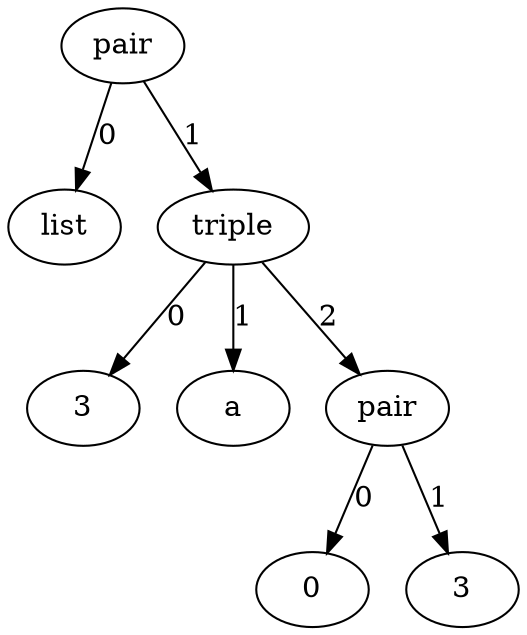 digraph G {
n1 [label="pair"]
n2 [label="list"]
n1 -> n2 [label="0"]
n3 [label="triple"]
n4 [label="3"]
n3 -> n4 [label="0"]
n5 [label="a"]
n3 -> n5 [label="1"]
n6 [label="pair"]
n7 [label="0"]
n6 -> n7 [label="0"]
n8 [label="3"]
n6 -> n8 [label="1"]
n3 -> n6 [label="2"]
n1 -> n3 [label="1"]
}
